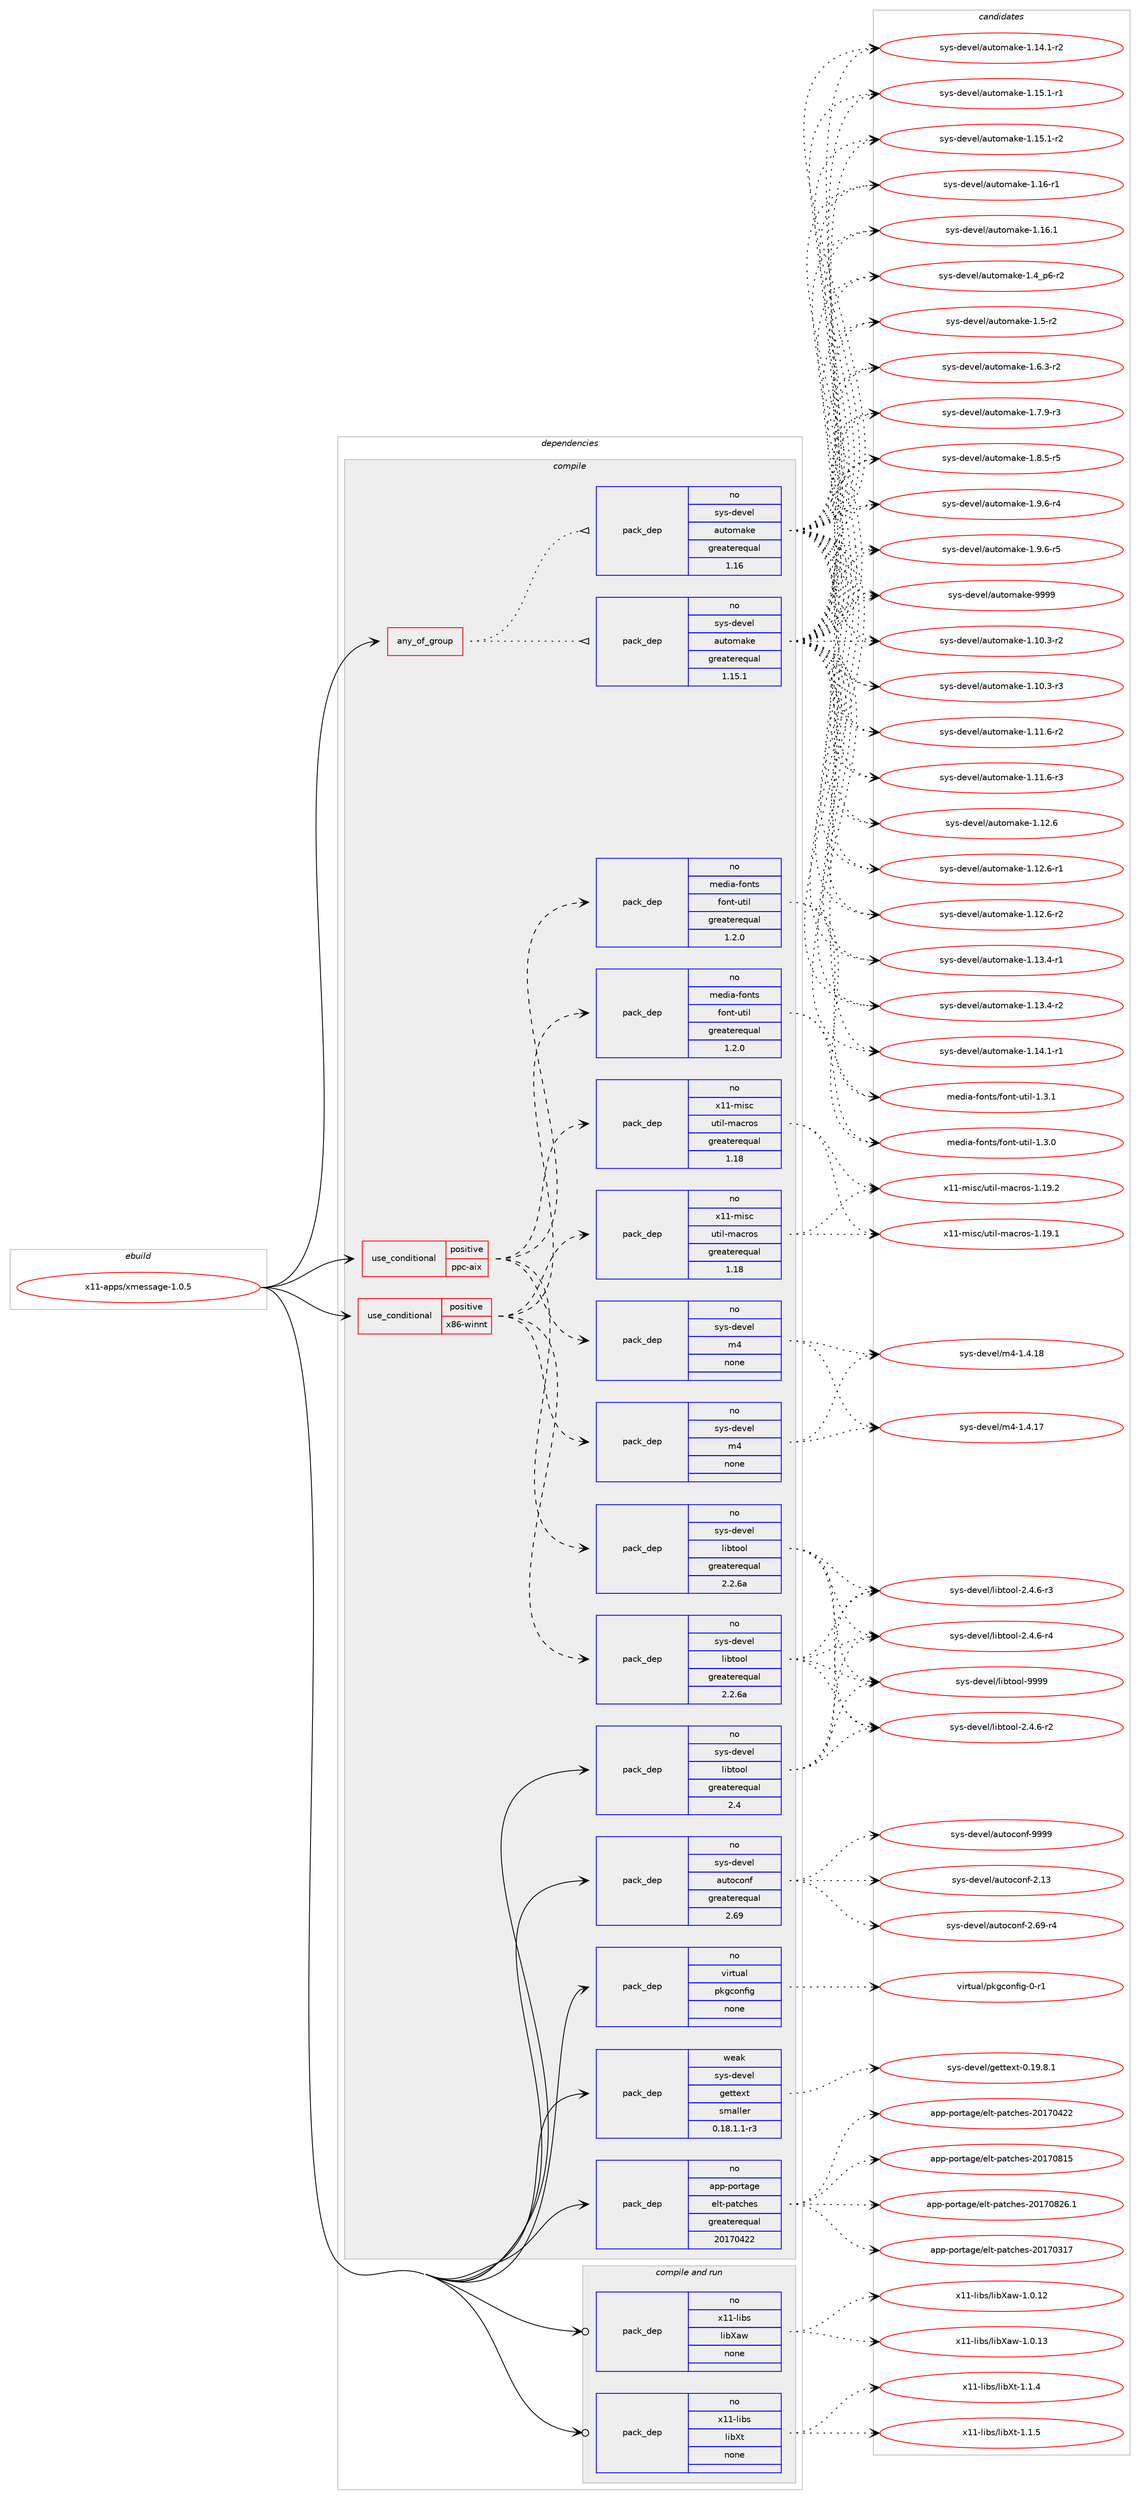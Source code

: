 digraph prolog {

# *************
# Graph options
# *************

newrank=true;
concentrate=true;
compound=true;
graph [rankdir=LR,fontname=Helvetica,fontsize=10,ranksep=1.5];#, ranksep=2.5, nodesep=0.2];
edge  [arrowhead=vee];
node  [fontname=Helvetica,fontsize=10];

# **********
# The ebuild
# **********

subgraph cluster_leftcol {
color=gray;
rank=same;
label=<<i>ebuild</i>>;
id [label="x11-apps/xmessage-1.0.5", color=red, width=4, href="../x11-apps/xmessage-1.0.5.svg"];
}

# ****************
# The dependencies
# ****************

subgraph cluster_midcol {
color=gray;
label=<<i>dependencies</i>>;
subgraph cluster_compile {
fillcolor="#eeeeee";
style=filled;
label=<<i>compile</i>>;
subgraph any164 {
dependency9982 [label=<<TABLE BORDER="0" CELLBORDER="1" CELLSPACING="0" CELLPADDING="4"><TR><TD CELLPADDING="10">any_of_group</TD></TR></TABLE>>, shape=none, color=red];subgraph pack8321 {
dependency9983 [label=<<TABLE BORDER="0" CELLBORDER="1" CELLSPACING="0" CELLPADDING="4" WIDTH="220"><TR><TD ROWSPAN="6" CELLPADDING="30">pack_dep</TD></TR><TR><TD WIDTH="110">no</TD></TR><TR><TD>sys-devel</TD></TR><TR><TD>automake</TD></TR><TR><TD>greaterequal</TD></TR><TR><TD>1.16</TD></TR></TABLE>>, shape=none, color=blue];
}
dependency9982:e -> dependency9983:w [weight=20,style="dotted",arrowhead="oinv"];
subgraph pack8322 {
dependency9984 [label=<<TABLE BORDER="0" CELLBORDER="1" CELLSPACING="0" CELLPADDING="4" WIDTH="220"><TR><TD ROWSPAN="6" CELLPADDING="30">pack_dep</TD></TR><TR><TD WIDTH="110">no</TD></TR><TR><TD>sys-devel</TD></TR><TR><TD>automake</TD></TR><TR><TD>greaterequal</TD></TR><TR><TD>1.15.1</TD></TR></TABLE>>, shape=none, color=blue];
}
dependency9982:e -> dependency9984:w [weight=20,style="dotted",arrowhead="oinv"];
}
id:e -> dependency9982:w [weight=20,style="solid",arrowhead="vee"];
subgraph cond1469 {
dependency9985 [label=<<TABLE BORDER="0" CELLBORDER="1" CELLSPACING="0" CELLPADDING="4"><TR><TD ROWSPAN="3" CELLPADDING="10">use_conditional</TD></TR><TR><TD>positive</TD></TR><TR><TD>ppc-aix</TD></TR></TABLE>>, shape=none, color=red];
subgraph pack8323 {
dependency9986 [label=<<TABLE BORDER="0" CELLBORDER="1" CELLSPACING="0" CELLPADDING="4" WIDTH="220"><TR><TD ROWSPAN="6" CELLPADDING="30">pack_dep</TD></TR><TR><TD WIDTH="110">no</TD></TR><TR><TD>sys-devel</TD></TR><TR><TD>libtool</TD></TR><TR><TD>greaterequal</TD></TR><TR><TD>2.2.6a</TD></TR></TABLE>>, shape=none, color=blue];
}
dependency9985:e -> dependency9986:w [weight=20,style="dashed",arrowhead="vee"];
subgraph pack8324 {
dependency9987 [label=<<TABLE BORDER="0" CELLBORDER="1" CELLSPACING="0" CELLPADDING="4" WIDTH="220"><TR><TD ROWSPAN="6" CELLPADDING="30">pack_dep</TD></TR><TR><TD WIDTH="110">no</TD></TR><TR><TD>sys-devel</TD></TR><TR><TD>m4</TD></TR><TR><TD>none</TD></TR><TR><TD></TD></TR></TABLE>>, shape=none, color=blue];
}
dependency9985:e -> dependency9987:w [weight=20,style="dashed",arrowhead="vee"];
subgraph pack8325 {
dependency9988 [label=<<TABLE BORDER="0" CELLBORDER="1" CELLSPACING="0" CELLPADDING="4" WIDTH="220"><TR><TD ROWSPAN="6" CELLPADDING="30">pack_dep</TD></TR><TR><TD WIDTH="110">no</TD></TR><TR><TD>x11-misc</TD></TR><TR><TD>util-macros</TD></TR><TR><TD>greaterequal</TD></TR><TR><TD>1.18</TD></TR></TABLE>>, shape=none, color=blue];
}
dependency9985:e -> dependency9988:w [weight=20,style="dashed",arrowhead="vee"];
subgraph pack8326 {
dependency9989 [label=<<TABLE BORDER="0" CELLBORDER="1" CELLSPACING="0" CELLPADDING="4" WIDTH="220"><TR><TD ROWSPAN="6" CELLPADDING="30">pack_dep</TD></TR><TR><TD WIDTH="110">no</TD></TR><TR><TD>media-fonts</TD></TR><TR><TD>font-util</TD></TR><TR><TD>greaterequal</TD></TR><TR><TD>1.2.0</TD></TR></TABLE>>, shape=none, color=blue];
}
dependency9985:e -> dependency9989:w [weight=20,style="dashed",arrowhead="vee"];
}
id:e -> dependency9985:w [weight=20,style="solid",arrowhead="vee"];
subgraph cond1470 {
dependency9990 [label=<<TABLE BORDER="0" CELLBORDER="1" CELLSPACING="0" CELLPADDING="4"><TR><TD ROWSPAN="3" CELLPADDING="10">use_conditional</TD></TR><TR><TD>positive</TD></TR><TR><TD>x86-winnt</TD></TR></TABLE>>, shape=none, color=red];
subgraph pack8327 {
dependency9991 [label=<<TABLE BORDER="0" CELLBORDER="1" CELLSPACING="0" CELLPADDING="4" WIDTH="220"><TR><TD ROWSPAN="6" CELLPADDING="30">pack_dep</TD></TR><TR><TD WIDTH="110">no</TD></TR><TR><TD>sys-devel</TD></TR><TR><TD>libtool</TD></TR><TR><TD>greaterequal</TD></TR><TR><TD>2.2.6a</TD></TR></TABLE>>, shape=none, color=blue];
}
dependency9990:e -> dependency9991:w [weight=20,style="dashed",arrowhead="vee"];
subgraph pack8328 {
dependency9992 [label=<<TABLE BORDER="0" CELLBORDER="1" CELLSPACING="0" CELLPADDING="4" WIDTH="220"><TR><TD ROWSPAN="6" CELLPADDING="30">pack_dep</TD></TR><TR><TD WIDTH="110">no</TD></TR><TR><TD>sys-devel</TD></TR><TR><TD>m4</TD></TR><TR><TD>none</TD></TR><TR><TD></TD></TR></TABLE>>, shape=none, color=blue];
}
dependency9990:e -> dependency9992:w [weight=20,style="dashed",arrowhead="vee"];
subgraph pack8329 {
dependency9993 [label=<<TABLE BORDER="0" CELLBORDER="1" CELLSPACING="0" CELLPADDING="4" WIDTH="220"><TR><TD ROWSPAN="6" CELLPADDING="30">pack_dep</TD></TR><TR><TD WIDTH="110">no</TD></TR><TR><TD>x11-misc</TD></TR><TR><TD>util-macros</TD></TR><TR><TD>greaterequal</TD></TR><TR><TD>1.18</TD></TR></TABLE>>, shape=none, color=blue];
}
dependency9990:e -> dependency9993:w [weight=20,style="dashed",arrowhead="vee"];
subgraph pack8330 {
dependency9994 [label=<<TABLE BORDER="0" CELLBORDER="1" CELLSPACING="0" CELLPADDING="4" WIDTH="220"><TR><TD ROWSPAN="6" CELLPADDING="30">pack_dep</TD></TR><TR><TD WIDTH="110">no</TD></TR><TR><TD>media-fonts</TD></TR><TR><TD>font-util</TD></TR><TR><TD>greaterequal</TD></TR><TR><TD>1.2.0</TD></TR></TABLE>>, shape=none, color=blue];
}
dependency9990:e -> dependency9994:w [weight=20,style="dashed",arrowhead="vee"];
}
id:e -> dependency9990:w [weight=20,style="solid",arrowhead="vee"];
subgraph pack8331 {
dependency9995 [label=<<TABLE BORDER="0" CELLBORDER="1" CELLSPACING="0" CELLPADDING="4" WIDTH="220"><TR><TD ROWSPAN="6" CELLPADDING="30">pack_dep</TD></TR><TR><TD WIDTH="110">no</TD></TR><TR><TD>app-portage</TD></TR><TR><TD>elt-patches</TD></TR><TR><TD>greaterequal</TD></TR><TR><TD>20170422</TD></TR></TABLE>>, shape=none, color=blue];
}
id:e -> dependency9995:w [weight=20,style="solid",arrowhead="vee"];
subgraph pack8332 {
dependency9996 [label=<<TABLE BORDER="0" CELLBORDER="1" CELLSPACING="0" CELLPADDING="4" WIDTH="220"><TR><TD ROWSPAN="6" CELLPADDING="30">pack_dep</TD></TR><TR><TD WIDTH="110">no</TD></TR><TR><TD>sys-devel</TD></TR><TR><TD>autoconf</TD></TR><TR><TD>greaterequal</TD></TR><TR><TD>2.69</TD></TR></TABLE>>, shape=none, color=blue];
}
id:e -> dependency9996:w [weight=20,style="solid",arrowhead="vee"];
subgraph pack8333 {
dependency9997 [label=<<TABLE BORDER="0" CELLBORDER="1" CELLSPACING="0" CELLPADDING="4" WIDTH="220"><TR><TD ROWSPAN="6" CELLPADDING="30">pack_dep</TD></TR><TR><TD WIDTH="110">no</TD></TR><TR><TD>sys-devel</TD></TR><TR><TD>libtool</TD></TR><TR><TD>greaterequal</TD></TR><TR><TD>2.4</TD></TR></TABLE>>, shape=none, color=blue];
}
id:e -> dependency9997:w [weight=20,style="solid",arrowhead="vee"];
subgraph pack8334 {
dependency9998 [label=<<TABLE BORDER="0" CELLBORDER="1" CELLSPACING="0" CELLPADDING="4" WIDTH="220"><TR><TD ROWSPAN="6" CELLPADDING="30">pack_dep</TD></TR><TR><TD WIDTH="110">no</TD></TR><TR><TD>virtual</TD></TR><TR><TD>pkgconfig</TD></TR><TR><TD>none</TD></TR><TR><TD></TD></TR></TABLE>>, shape=none, color=blue];
}
id:e -> dependency9998:w [weight=20,style="solid",arrowhead="vee"];
subgraph pack8335 {
dependency9999 [label=<<TABLE BORDER="0" CELLBORDER="1" CELLSPACING="0" CELLPADDING="4" WIDTH="220"><TR><TD ROWSPAN="6" CELLPADDING="30">pack_dep</TD></TR><TR><TD WIDTH="110">weak</TD></TR><TR><TD>sys-devel</TD></TR><TR><TD>gettext</TD></TR><TR><TD>smaller</TD></TR><TR><TD>0.18.1.1-r3</TD></TR></TABLE>>, shape=none, color=blue];
}
id:e -> dependency9999:w [weight=20,style="solid",arrowhead="vee"];
}
subgraph cluster_compileandrun {
fillcolor="#eeeeee";
style=filled;
label=<<i>compile and run</i>>;
subgraph pack8336 {
dependency10000 [label=<<TABLE BORDER="0" CELLBORDER="1" CELLSPACING="0" CELLPADDING="4" WIDTH="220"><TR><TD ROWSPAN="6" CELLPADDING="30">pack_dep</TD></TR><TR><TD WIDTH="110">no</TD></TR><TR><TD>x11-libs</TD></TR><TR><TD>libXaw</TD></TR><TR><TD>none</TD></TR><TR><TD></TD></TR></TABLE>>, shape=none, color=blue];
}
id:e -> dependency10000:w [weight=20,style="solid",arrowhead="odotvee"];
subgraph pack8337 {
dependency10001 [label=<<TABLE BORDER="0" CELLBORDER="1" CELLSPACING="0" CELLPADDING="4" WIDTH="220"><TR><TD ROWSPAN="6" CELLPADDING="30">pack_dep</TD></TR><TR><TD WIDTH="110">no</TD></TR><TR><TD>x11-libs</TD></TR><TR><TD>libXt</TD></TR><TR><TD>none</TD></TR><TR><TD></TD></TR></TABLE>>, shape=none, color=blue];
}
id:e -> dependency10001:w [weight=20,style="solid",arrowhead="odotvee"];
}
subgraph cluster_run {
fillcolor="#eeeeee";
style=filled;
label=<<i>run</i>>;
}
}

# **************
# The candidates
# **************

subgraph cluster_choices {
rank=same;
color=gray;
label=<<i>candidates</i>>;

subgraph choice8321 {
color=black;
nodesep=1;
choice11512111545100101118101108479711711611110997107101454946494846514511450 [label="sys-devel/automake-1.10.3-r2", color=red, width=4,href="../sys-devel/automake-1.10.3-r2.svg"];
choice11512111545100101118101108479711711611110997107101454946494846514511451 [label="sys-devel/automake-1.10.3-r3", color=red, width=4,href="../sys-devel/automake-1.10.3-r3.svg"];
choice11512111545100101118101108479711711611110997107101454946494946544511450 [label="sys-devel/automake-1.11.6-r2", color=red, width=4,href="../sys-devel/automake-1.11.6-r2.svg"];
choice11512111545100101118101108479711711611110997107101454946494946544511451 [label="sys-devel/automake-1.11.6-r3", color=red, width=4,href="../sys-devel/automake-1.11.6-r3.svg"];
choice1151211154510010111810110847971171161111099710710145494649504654 [label="sys-devel/automake-1.12.6", color=red, width=4,href="../sys-devel/automake-1.12.6.svg"];
choice11512111545100101118101108479711711611110997107101454946495046544511449 [label="sys-devel/automake-1.12.6-r1", color=red, width=4,href="../sys-devel/automake-1.12.6-r1.svg"];
choice11512111545100101118101108479711711611110997107101454946495046544511450 [label="sys-devel/automake-1.12.6-r2", color=red, width=4,href="../sys-devel/automake-1.12.6-r2.svg"];
choice11512111545100101118101108479711711611110997107101454946495146524511449 [label="sys-devel/automake-1.13.4-r1", color=red, width=4,href="../sys-devel/automake-1.13.4-r1.svg"];
choice11512111545100101118101108479711711611110997107101454946495146524511450 [label="sys-devel/automake-1.13.4-r2", color=red, width=4,href="../sys-devel/automake-1.13.4-r2.svg"];
choice11512111545100101118101108479711711611110997107101454946495246494511449 [label="sys-devel/automake-1.14.1-r1", color=red, width=4,href="../sys-devel/automake-1.14.1-r1.svg"];
choice11512111545100101118101108479711711611110997107101454946495246494511450 [label="sys-devel/automake-1.14.1-r2", color=red, width=4,href="../sys-devel/automake-1.14.1-r2.svg"];
choice11512111545100101118101108479711711611110997107101454946495346494511449 [label="sys-devel/automake-1.15.1-r1", color=red, width=4,href="../sys-devel/automake-1.15.1-r1.svg"];
choice11512111545100101118101108479711711611110997107101454946495346494511450 [label="sys-devel/automake-1.15.1-r2", color=red, width=4,href="../sys-devel/automake-1.15.1-r2.svg"];
choice1151211154510010111810110847971171161111099710710145494649544511449 [label="sys-devel/automake-1.16-r1", color=red, width=4,href="../sys-devel/automake-1.16-r1.svg"];
choice1151211154510010111810110847971171161111099710710145494649544649 [label="sys-devel/automake-1.16.1", color=red, width=4,href="../sys-devel/automake-1.16.1.svg"];
choice115121115451001011181011084797117116111109971071014549465295112544511450 [label="sys-devel/automake-1.4_p6-r2", color=red, width=4,href="../sys-devel/automake-1.4_p6-r2.svg"];
choice11512111545100101118101108479711711611110997107101454946534511450 [label="sys-devel/automake-1.5-r2", color=red, width=4,href="../sys-devel/automake-1.5-r2.svg"];
choice115121115451001011181011084797117116111109971071014549465446514511450 [label="sys-devel/automake-1.6.3-r2", color=red, width=4,href="../sys-devel/automake-1.6.3-r2.svg"];
choice115121115451001011181011084797117116111109971071014549465546574511451 [label="sys-devel/automake-1.7.9-r3", color=red, width=4,href="../sys-devel/automake-1.7.9-r3.svg"];
choice115121115451001011181011084797117116111109971071014549465646534511453 [label="sys-devel/automake-1.8.5-r5", color=red, width=4,href="../sys-devel/automake-1.8.5-r5.svg"];
choice115121115451001011181011084797117116111109971071014549465746544511452 [label="sys-devel/automake-1.9.6-r4", color=red, width=4,href="../sys-devel/automake-1.9.6-r4.svg"];
choice115121115451001011181011084797117116111109971071014549465746544511453 [label="sys-devel/automake-1.9.6-r5", color=red, width=4,href="../sys-devel/automake-1.9.6-r5.svg"];
choice115121115451001011181011084797117116111109971071014557575757 [label="sys-devel/automake-9999", color=red, width=4,href="../sys-devel/automake-9999.svg"];
dependency9983:e -> choice11512111545100101118101108479711711611110997107101454946494846514511450:w [style=dotted,weight="100"];
dependency9983:e -> choice11512111545100101118101108479711711611110997107101454946494846514511451:w [style=dotted,weight="100"];
dependency9983:e -> choice11512111545100101118101108479711711611110997107101454946494946544511450:w [style=dotted,weight="100"];
dependency9983:e -> choice11512111545100101118101108479711711611110997107101454946494946544511451:w [style=dotted,weight="100"];
dependency9983:e -> choice1151211154510010111810110847971171161111099710710145494649504654:w [style=dotted,weight="100"];
dependency9983:e -> choice11512111545100101118101108479711711611110997107101454946495046544511449:w [style=dotted,weight="100"];
dependency9983:e -> choice11512111545100101118101108479711711611110997107101454946495046544511450:w [style=dotted,weight="100"];
dependency9983:e -> choice11512111545100101118101108479711711611110997107101454946495146524511449:w [style=dotted,weight="100"];
dependency9983:e -> choice11512111545100101118101108479711711611110997107101454946495146524511450:w [style=dotted,weight="100"];
dependency9983:e -> choice11512111545100101118101108479711711611110997107101454946495246494511449:w [style=dotted,weight="100"];
dependency9983:e -> choice11512111545100101118101108479711711611110997107101454946495246494511450:w [style=dotted,weight="100"];
dependency9983:e -> choice11512111545100101118101108479711711611110997107101454946495346494511449:w [style=dotted,weight="100"];
dependency9983:e -> choice11512111545100101118101108479711711611110997107101454946495346494511450:w [style=dotted,weight="100"];
dependency9983:e -> choice1151211154510010111810110847971171161111099710710145494649544511449:w [style=dotted,weight="100"];
dependency9983:e -> choice1151211154510010111810110847971171161111099710710145494649544649:w [style=dotted,weight="100"];
dependency9983:e -> choice115121115451001011181011084797117116111109971071014549465295112544511450:w [style=dotted,weight="100"];
dependency9983:e -> choice11512111545100101118101108479711711611110997107101454946534511450:w [style=dotted,weight="100"];
dependency9983:e -> choice115121115451001011181011084797117116111109971071014549465446514511450:w [style=dotted,weight="100"];
dependency9983:e -> choice115121115451001011181011084797117116111109971071014549465546574511451:w [style=dotted,weight="100"];
dependency9983:e -> choice115121115451001011181011084797117116111109971071014549465646534511453:w [style=dotted,weight="100"];
dependency9983:e -> choice115121115451001011181011084797117116111109971071014549465746544511452:w [style=dotted,weight="100"];
dependency9983:e -> choice115121115451001011181011084797117116111109971071014549465746544511453:w [style=dotted,weight="100"];
dependency9983:e -> choice115121115451001011181011084797117116111109971071014557575757:w [style=dotted,weight="100"];
}
subgraph choice8322 {
color=black;
nodesep=1;
choice11512111545100101118101108479711711611110997107101454946494846514511450 [label="sys-devel/automake-1.10.3-r2", color=red, width=4,href="../sys-devel/automake-1.10.3-r2.svg"];
choice11512111545100101118101108479711711611110997107101454946494846514511451 [label="sys-devel/automake-1.10.3-r3", color=red, width=4,href="../sys-devel/automake-1.10.3-r3.svg"];
choice11512111545100101118101108479711711611110997107101454946494946544511450 [label="sys-devel/automake-1.11.6-r2", color=red, width=4,href="../sys-devel/automake-1.11.6-r2.svg"];
choice11512111545100101118101108479711711611110997107101454946494946544511451 [label="sys-devel/automake-1.11.6-r3", color=red, width=4,href="../sys-devel/automake-1.11.6-r3.svg"];
choice1151211154510010111810110847971171161111099710710145494649504654 [label="sys-devel/automake-1.12.6", color=red, width=4,href="../sys-devel/automake-1.12.6.svg"];
choice11512111545100101118101108479711711611110997107101454946495046544511449 [label="sys-devel/automake-1.12.6-r1", color=red, width=4,href="../sys-devel/automake-1.12.6-r1.svg"];
choice11512111545100101118101108479711711611110997107101454946495046544511450 [label="sys-devel/automake-1.12.6-r2", color=red, width=4,href="../sys-devel/automake-1.12.6-r2.svg"];
choice11512111545100101118101108479711711611110997107101454946495146524511449 [label="sys-devel/automake-1.13.4-r1", color=red, width=4,href="../sys-devel/automake-1.13.4-r1.svg"];
choice11512111545100101118101108479711711611110997107101454946495146524511450 [label="sys-devel/automake-1.13.4-r2", color=red, width=4,href="../sys-devel/automake-1.13.4-r2.svg"];
choice11512111545100101118101108479711711611110997107101454946495246494511449 [label="sys-devel/automake-1.14.1-r1", color=red, width=4,href="../sys-devel/automake-1.14.1-r1.svg"];
choice11512111545100101118101108479711711611110997107101454946495246494511450 [label="sys-devel/automake-1.14.1-r2", color=red, width=4,href="../sys-devel/automake-1.14.1-r2.svg"];
choice11512111545100101118101108479711711611110997107101454946495346494511449 [label="sys-devel/automake-1.15.1-r1", color=red, width=4,href="../sys-devel/automake-1.15.1-r1.svg"];
choice11512111545100101118101108479711711611110997107101454946495346494511450 [label="sys-devel/automake-1.15.1-r2", color=red, width=4,href="../sys-devel/automake-1.15.1-r2.svg"];
choice1151211154510010111810110847971171161111099710710145494649544511449 [label="sys-devel/automake-1.16-r1", color=red, width=4,href="../sys-devel/automake-1.16-r1.svg"];
choice1151211154510010111810110847971171161111099710710145494649544649 [label="sys-devel/automake-1.16.1", color=red, width=4,href="../sys-devel/automake-1.16.1.svg"];
choice115121115451001011181011084797117116111109971071014549465295112544511450 [label="sys-devel/automake-1.4_p6-r2", color=red, width=4,href="../sys-devel/automake-1.4_p6-r2.svg"];
choice11512111545100101118101108479711711611110997107101454946534511450 [label="sys-devel/automake-1.5-r2", color=red, width=4,href="../sys-devel/automake-1.5-r2.svg"];
choice115121115451001011181011084797117116111109971071014549465446514511450 [label="sys-devel/automake-1.6.3-r2", color=red, width=4,href="../sys-devel/automake-1.6.3-r2.svg"];
choice115121115451001011181011084797117116111109971071014549465546574511451 [label="sys-devel/automake-1.7.9-r3", color=red, width=4,href="../sys-devel/automake-1.7.9-r3.svg"];
choice115121115451001011181011084797117116111109971071014549465646534511453 [label="sys-devel/automake-1.8.5-r5", color=red, width=4,href="../sys-devel/automake-1.8.5-r5.svg"];
choice115121115451001011181011084797117116111109971071014549465746544511452 [label="sys-devel/automake-1.9.6-r4", color=red, width=4,href="../sys-devel/automake-1.9.6-r4.svg"];
choice115121115451001011181011084797117116111109971071014549465746544511453 [label="sys-devel/automake-1.9.6-r5", color=red, width=4,href="../sys-devel/automake-1.9.6-r5.svg"];
choice115121115451001011181011084797117116111109971071014557575757 [label="sys-devel/automake-9999", color=red, width=4,href="../sys-devel/automake-9999.svg"];
dependency9984:e -> choice11512111545100101118101108479711711611110997107101454946494846514511450:w [style=dotted,weight="100"];
dependency9984:e -> choice11512111545100101118101108479711711611110997107101454946494846514511451:w [style=dotted,weight="100"];
dependency9984:e -> choice11512111545100101118101108479711711611110997107101454946494946544511450:w [style=dotted,weight="100"];
dependency9984:e -> choice11512111545100101118101108479711711611110997107101454946494946544511451:w [style=dotted,weight="100"];
dependency9984:e -> choice1151211154510010111810110847971171161111099710710145494649504654:w [style=dotted,weight="100"];
dependency9984:e -> choice11512111545100101118101108479711711611110997107101454946495046544511449:w [style=dotted,weight="100"];
dependency9984:e -> choice11512111545100101118101108479711711611110997107101454946495046544511450:w [style=dotted,weight="100"];
dependency9984:e -> choice11512111545100101118101108479711711611110997107101454946495146524511449:w [style=dotted,weight="100"];
dependency9984:e -> choice11512111545100101118101108479711711611110997107101454946495146524511450:w [style=dotted,weight="100"];
dependency9984:e -> choice11512111545100101118101108479711711611110997107101454946495246494511449:w [style=dotted,weight="100"];
dependency9984:e -> choice11512111545100101118101108479711711611110997107101454946495246494511450:w [style=dotted,weight="100"];
dependency9984:e -> choice11512111545100101118101108479711711611110997107101454946495346494511449:w [style=dotted,weight="100"];
dependency9984:e -> choice11512111545100101118101108479711711611110997107101454946495346494511450:w [style=dotted,weight="100"];
dependency9984:e -> choice1151211154510010111810110847971171161111099710710145494649544511449:w [style=dotted,weight="100"];
dependency9984:e -> choice1151211154510010111810110847971171161111099710710145494649544649:w [style=dotted,weight="100"];
dependency9984:e -> choice115121115451001011181011084797117116111109971071014549465295112544511450:w [style=dotted,weight="100"];
dependency9984:e -> choice11512111545100101118101108479711711611110997107101454946534511450:w [style=dotted,weight="100"];
dependency9984:e -> choice115121115451001011181011084797117116111109971071014549465446514511450:w [style=dotted,weight="100"];
dependency9984:e -> choice115121115451001011181011084797117116111109971071014549465546574511451:w [style=dotted,weight="100"];
dependency9984:e -> choice115121115451001011181011084797117116111109971071014549465646534511453:w [style=dotted,weight="100"];
dependency9984:e -> choice115121115451001011181011084797117116111109971071014549465746544511452:w [style=dotted,weight="100"];
dependency9984:e -> choice115121115451001011181011084797117116111109971071014549465746544511453:w [style=dotted,weight="100"];
dependency9984:e -> choice115121115451001011181011084797117116111109971071014557575757:w [style=dotted,weight="100"];
}
subgraph choice8323 {
color=black;
nodesep=1;
choice1151211154510010111810110847108105981161111111084550465246544511450 [label="sys-devel/libtool-2.4.6-r2", color=red, width=4,href="../sys-devel/libtool-2.4.6-r2.svg"];
choice1151211154510010111810110847108105981161111111084550465246544511451 [label="sys-devel/libtool-2.4.6-r3", color=red, width=4,href="../sys-devel/libtool-2.4.6-r3.svg"];
choice1151211154510010111810110847108105981161111111084550465246544511452 [label="sys-devel/libtool-2.4.6-r4", color=red, width=4,href="../sys-devel/libtool-2.4.6-r4.svg"];
choice1151211154510010111810110847108105981161111111084557575757 [label="sys-devel/libtool-9999", color=red, width=4,href="../sys-devel/libtool-9999.svg"];
dependency9986:e -> choice1151211154510010111810110847108105981161111111084550465246544511450:w [style=dotted,weight="100"];
dependency9986:e -> choice1151211154510010111810110847108105981161111111084550465246544511451:w [style=dotted,weight="100"];
dependency9986:e -> choice1151211154510010111810110847108105981161111111084550465246544511452:w [style=dotted,weight="100"];
dependency9986:e -> choice1151211154510010111810110847108105981161111111084557575757:w [style=dotted,weight="100"];
}
subgraph choice8324 {
color=black;
nodesep=1;
choice11512111545100101118101108471095245494652464955 [label="sys-devel/m4-1.4.17", color=red, width=4,href="../sys-devel/m4-1.4.17.svg"];
choice11512111545100101118101108471095245494652464956 [label="sys-devel/m4-1.4.18", color=red, width=4,href="../sys-devel/m4-1.4.18.svg"];
dependency9987:e -> choice11512111545100101118101108471095245494652464955:w [style=dotted,weight="100"];
dependency9987:e -> choice11512111545100101118101108471095245494652464956:w [style=dotted,weight="100"];
}
subgraph choice8325 {
color=black;
nodesep=1;
choice120494945109105115994711711610510845109979911411111545494649574649 [label="x11-misc/util-macros-1.19.1", color=red, width=4,href="../x11-misc/util-macros-1.19.1.svg"];
choice120494945109105115994711711610510845109979911411111545494649574650 [label="x11-misc/util-macros-1.19.2", color=red, width=4,href="../x11-misc/util-macros-1.19.2.svg"];
dependency9988:e -> choice120494945109105115994711711610510845109979911411111545494649574649:w [style=dotted,weight="100"];
dependency9988:e -> choice120494945109105115994711711610510845109979911411111545494649574650:w [style=dotted,weight="100"];
}
subgraph choice8326 {
color=black;
nodesep=1;
choice10910110010597451021111101161154710211111011645117116105108454946514648 [label="media-fonts/font-util-1.3.0", color=red, width=4,href="../media-fonts/font-util-1.3.0.svg"];
choice10910110010597451021111101161154710211111011645117116105108454946514649 [label="media-fonts/font-util-1.3.1", color=red, width=4,href="../media-fonts/font-util-1.3.1.svg"];
dependency9989:e -> choice10910110010597451021111101161154710211111011645117116105108454946514648:w [style=dotted,weight="100"];
dependency9989:e -> choice10910110010597451021111101161154710211111011645117116105108454946514649:w [style=dotted,weight="100"];
}
subgraph choice8327 {
color=black;
nodesep=1;
choice1151211154510010111810110847108105981161111111084550465246544511450 [label="sys-devel/libtool-2.4.6-r2", color=red, width=4,href="../sys-devel/libtool-2.4.6-r2.svg"];
choice1151211154510010111810110847108105981161111111084550465246544511451 [label="sys-devel/libtool-2.4.6-r3", color=red, width=4,href="../sys-devel/libtool-2.4.6-r3.svg"];
choice1151211154510010111810110847108105981161111111084550465246544511452 [label="sys-devel/libtool-2.4.6-r4", color=red, width=4,href="../sys-devel/libtool-2.4.6-r4.svg"];
choice1151211154510010111810110847108105981161111111084557575757 [label="sys-devel/libtool-9999", color=red, width=4,href="../sys-devel/libtool-9999.svg"];
dependency9991:e -> choice1151211154510010111810110847108105981161111111084550465246544511450:w [style=dotted,weight="100"];
dependency9991:e -> choice1151211154510010111810110847108105981161111111084550465246544511451:w [style=dotted,weight="100"];
dependency9991:e -> choice1151211154510010111810110847108105981161111111084550465246544511452:w [style=dotted,weight="100"];
dependency9991:e -> choice1151211154510010111810110847108105981161111111084557575757:w [style=dotted,weight="100"];
}
subgraph choice8328 {
color=black;
nodesep=1;
choice11512111545100101118101108471095245494652464955 [label="sys-devel/m4-1.4.17", color=red, width=4,href="../sys-devel/m4-1.4.17.svg"];
choice11512111545100101118101108471095245494652464956 [label="sys-devel/m4-1.4.18", color=red, width=4,href="../sys-devel/m4-1.4.18.svg"];
dependency9992:e -> choice11512111545100101118101108471095245494652464955:w [style=dotted,weight="100"];
dependency9992:e -> choice11512111545100101118101108471095245494652464956:w [style=dotted,weight="100"];
}
subgraph choice8329 {
color=black;
nodesep=1;
choice120494945109105115994711711610510845109979911411111545494649574649 [label="x11-misc/util-macros-1.19.1", color=red, width=4,href="../x11-misc/util-macros-1.19.1.svg"];
choice120494945109105115994711711610510845109979911411111545494649574650 [label="x11-misc/util-macros-1.19.2", color=red, width=4,href="../x11-misc/util-macros-1.19.2.svg"];
dependency9993:e -> choice120494945109105115994711711610510845109979911411111545494649574649:w [style=dotted,weight="100"];
dependency9993:e -> choice120494945109105115994711711610510845109979911411111545494649574650:w [style=dotted,weight="100"];
}
subgraph choice8330 {
color=black;
nodesep=1;
choice10910110010597451021111101161154710211111011645117116105108454946514648 [label="media-fonts/font-util-1.3.0", color=red, width=4,href="../media-fonts/font-util-1.3.0.svg"];
choice10910110010597451021111101161154710211111011645117116105108454946514649 [label="media-fonts/font-util-1.3.1", color=red, width=4,href="../media-fonts/font-util-1.3.1.svg"];
dependency9994:e -> choice10910110010597451021111101161154710211111011645117116105108454946514648:w [style=dotted,weight="100"];
dependency9994:e -> choice10910110010597451021111101161154710211111011645117116105108454946514649:w [style=dotted,weight="100"];
}
subgraph choice8331 {
color=black;
nodesep=1;
choice97112112451121111141169710310147101108116451129711699104101115455048495548514955 [label="app-portage/elt-patches-20170317", color=red, width=4,href="../app-portage/elt-patches-20170317.svg"];
choice97112112451121111141169710310147101108116451129711699104101115455048495548525050 [label="app-portage/elt-patches-20170422", color=red, width=4,href="../app-portage/elt-patches-20170422.svg"];
choice97112112451121111141169710310147101108116451129711699104101115455048495548564953 [label="app-portage/elt-patches-20170815", color=red, width=4,href="../app-portage/elt-patches-20170815.svg"];
choice971121124511211111411697103101471011081164511297116991041011154550484955485650544649 [label="app-portage/elt-patches-20170826.1", color=red, width=4,href="../app-portage/elt-patches-20170826.1.svg"];
dependency9995:e -> choice97112112451121111141169710310147101108116451129711699104101115455048495548514955:w [style=dotted,weight="100"];
dependency9995:e -> choice97112112451121111141169710310147101108116451129711699104101115455048495548525050:w [style=dotted,weight="100"];
dependency9995:e -> choice97112112451121111141169710310147101108116451129711699104101115455048495548564953:w [style=dotted,weight="100"];
dependency9995:e -> choice971121124511211111411697103101471011081164511297116991041011154550484955485650544649:w [style=dotted,weight="100"];
}
subgraph choice8332 {
color=black;
nodesep=1;
choice115121115451001011181011084797117116111991111101024550464951 [label="sys-devel/autoconf-2.13", color=red, width=4,href="../sys-devel/autoconf-2.13.svg"];
choice1151211154510010111810110847971171161119911111010245504654574511452 [label="sys-devel/autoconf-2.69-r4", color=red, width=4,href="../sys-devel/autoconf-2.69-r4.svg"];
choice115121115451001011181011084797117116111991111101024557575757 [label="sys-devel/autoconf-9999", color=red, width=4,href="../sys-devel/autoconf-9999.svg"];
dependency9996:e -> choice115121115451001011181011084797117116111991111101024550464951:w [style=dotted,weight="100"];
dependency9996:e -> choice1151211154510010111810110847971171161119911111010245504654574511452:w [style=dotted,weight="100"];
dependency9996:e -> choice115121115451001011181011084797117116111991111101024557575757:w [style=dotted,weight="100"];
}
subgraph choice8333 {
color=black;
nodesep=1;
choice1151211154510010111810110847108105981161111111084550465246544511450 [label="sys-devel/libtool-2.4.6-r2", color=red, width=4,href="../sys-devel/libtool-2.4.6-r2.svg"];
choice1151211154510010111810110847108105981161111111084550465246544511451 [label="sys-devel/libtool-2.4.6-r3", color=red, width=4,href="../sys-devel/libtool-2.4.6-r3.svg"];
choice1151211154510010111810110847108105981161111111084550465246544511452 [label="sys-devel/libtool-2.4.6-r4", color=red, width=4,href="../sys-devel/libtool-2.4.6-r4.svg"];
choice1151211154510010111810110847108105981161111111084557575757 [label="sys-devel/libtool-9999", color=red, width=4,href="../sys-devel/libtool-9999.svg"];
dependency9997:e -> choice1151211154510010111810110847108105981161111111084550465246544511450:w [style=dotted,weight="100"];
dependency9997:e -> choice1151211154510010111810110847108105981161111111084550465246544511451:w [style=dotted,weight="100"];
dependency9997:e -> choice1151211154510010111810110847108105981161111111084550465246544511452:w [style=dotted,weight="100"];
dependency9997:e -> choice1151211154510010111810110847108105981161111111084557575757:w [style=dotted,weight="100"];
}
subgraph choice8334 {
color=black;
nodesep=1;
choice11810511411611797108471121071039911111010210510345484511449 [label="virtual/pkgconfig-0-r1", color=red, width=4,href="../virtual/pkgconfig-0-r1.svg"];
dependency9998:e -> choice11810511411611797108471121071039911111010210510345484511449:w [style=dotted,weight="100"];
}
subgraph choice8335 {
color=black;
nodesep=1;
choice1151211154510010111810110847103101116116101120116454846495746564649 [label="sys-devel/gettext-0.19.8.1", color=red, width=4,href="../sys-devel/gettext-0.19.8.1.svg"];
dependency9999:e -> choice1151211154510010111810110847103101116116101120116454846495746564649:w [style=dotted,weight="100"];
}
subgraph choice8336 {
color=black;
nodesep=1;
choice120494945108105981154710810598889711945494648464950 [label="x11-libs/libXaw-1.0.12", color=red, width=4,href="../x11-libs/libXaw-1.0.12.svg"];
choice120494945108105981154710810598889711945494648464951 [label="x11-libs/libXaw-1.0.13", color=red, width=4,href="../x11-libs/libXaw-1.0.13.svg"];
dependency10000:e -> choice120494945108105981154710810598889711945494648464950:w [style=dotted,weight="100"];
dependency10000:e -> choice120494945108105981154710810598889711945494648464951:w [style=dotted,weight="100"];
}
subgraph choice8337 {
color=black;
nodesep=1;
choice12049494510810598115471081059888116454946494652 [label="x11-libs/libXt-1.1.4", color=red, width=4,href="../x11-libs/libXt-1.1.4.svg"];
choice12049494510810598115471081059888116454946494653 [label="x11-libs/libXt-1.1.5", color=red, width=4,href="../x11-libs/libXt-1.1.5.svg"];
dependency10001:e -> choice12049494510810598115471081059888116454946494652:w [style=dotted,weight="100"];
dependency10001:e -> choice12049494510810598115471081059888116454946494653:w [style=dotted,weight="100"];
}
}

}

